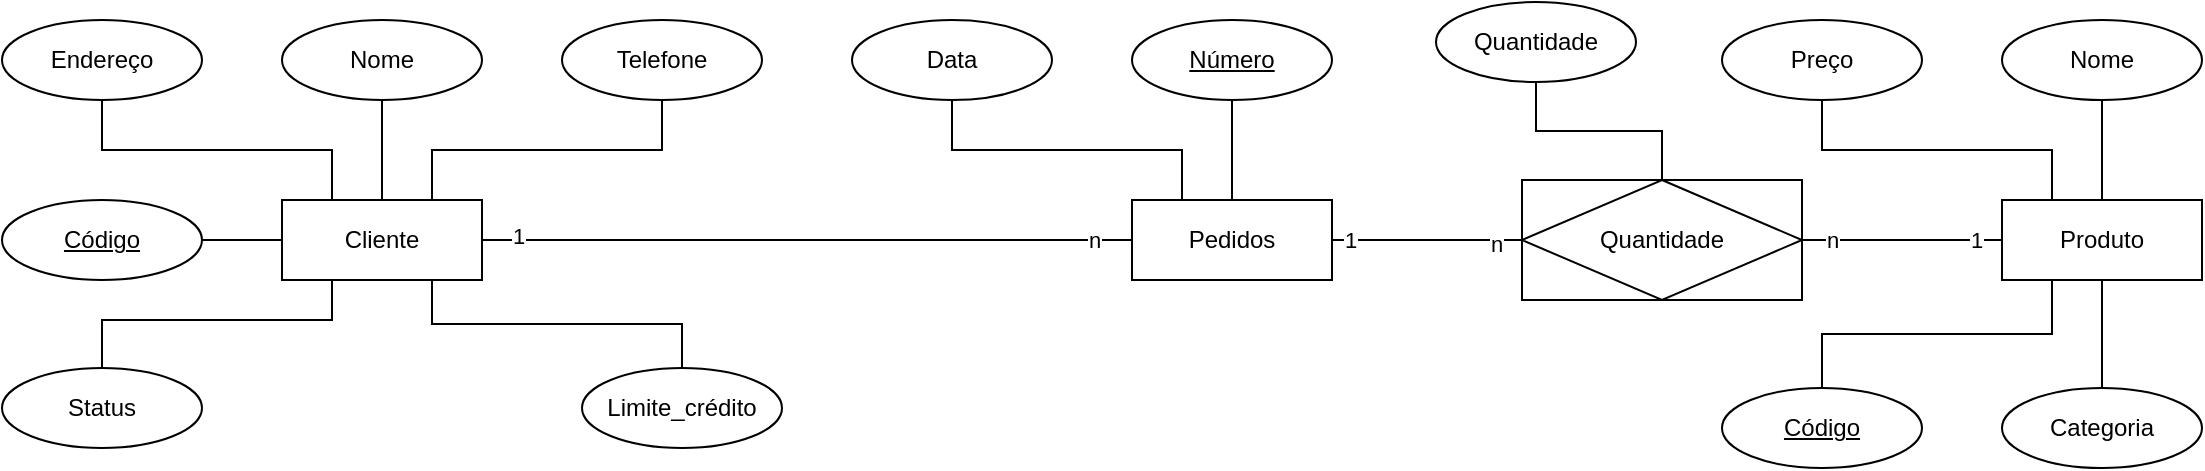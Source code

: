 <mxfile version="15.8.3" type="github">
  <diagram id="EmkjScnBPKMGXcVBKyCI" name="Page-1">
    <mxGraphModel dx="1447" dy="827" grid="0" gridSize="10" guides="1" tooltips="1" connect="1" arrows="1" fold="1" page="1" pageScale="1" pageWidth="1169" pageHeight="827" background="none" math="0" shadow="0">
      <root>
        <mxCell id="0" />
        <mxCell id="1" parent="0" />
        <mxCell id="2Pvz_bqnGeRoUUYmAPV5-11" style="edgeStyle=orthogonalEdgeStyle;rounded=0;orthogonalLoop=1;jettySize=auto;html=1;exitX=0.5;exitY=0;exitDx=0;exitDy=0;entryX=0.5;entryY=1;entryDx=0;entryDy=0;endArrow=none;endFill=0;" edge="1" parent="1" source="2Pvz_bqnGeRoUUYmAPV5-6" target="2Pvz_bqnGeRoUUYmAPV5-7">
          <mxGeometry relative="1" as="geometry" />
        </mxCell>
        <mxCell id="2Pvz_bqnGeRoUUYmAPV5-45" style="edgeStyle=orthogonalEdgeStyle;rounded=0;orthogonalLoop=1;jettySize=auto;html=1;exitX=0.5;exitY=1;exitDx=0;exitDy=0;entryX=0.5;entryY=0;entryDx=0;entryDy=0;endArrow=none;endFill=0;" edge="1" parent="1" source="2Pvz_bqnGeRoUUYmAPV5-6" target="2Pvz_bqnGeRoUUYmAPV5-9">
          <mxGeometry relative="1" as="geometry" />
        </mxCell>
        <mxCell id="2Pvz_bqnGeRoUUYmAPV5-46" style="edgeStyle=orthogonalEdgeStyle;rounded=0;orthogonalLoop=1;jettySize=auto;html=1;exitX=0.25;exitY=1;exitDx=0;exitDy=0;entryX=0.5;entryY=0;entryDx=0;entryDy=0;endArrow=none;endFill=0;" edge="1" parent="1" source="2Pvz_bqnGeRoUUYmAPV5-6" target="2Pvz_bqnGeRoUUYmAPV5-8">
          <mxGeometry relative="1" as="geometry" />
        </mxCell>
        <mxCell id="2Pvz_bqnGeRoUUYmAPV5-51" style="edgeStyle=orthogonalEdgeStyle;rounded=0;orthogonalLoop=1;jettySize=auto;html=1;exitX=0;exitY=0.5;exitDx=0;exitDy=0;entryX=1;entryY=0.5;entryDx=0;entryDy=0;endArrow=none;endFill=0;" edge="1" parent="1" source="2Pvz_bqnGeRoUUYmAPV5-6" target="2Pvz_bqnGeRoUUYmAPV5-44">
          <mxGeometry relative="1" as="geometry" />
        </mxCell>
        <mxCell id="2Pvz_bqnGeRoUUYmAPV5-55" value="1" style="edgeLabel;html=1;align=center;verticalAlign=middle;resizable=0;points=[];" vertex="1" connectable="0" parent="2Pvz_bqnGeRoUUYmAPV5-51">
          <mxGeometry x="-0.73" relative="1" as="geometry">
            <mxPoint as="offset" />
          </mxGeometry>
        </mxCell>
        <mxCell id="2Pvz_bqnGeRoUUYmAPV5-56" value="n" style="edgeLabel;html=1;align=center;verticalAlign=middle;resizable=0;points=[];" vertex="1" connectable="0" parent="2Pvz_bqnGeRoUUYmAPV5-51">
          <mxGeometry x="0.704" relative="1" as="geometry">
            <mxPoint as="offset" />
          </mxGeometry>
        </mxCell>
        <mxCell id="2Pvz_bqnGeRoUUYmAPV5-6" value="Produto" style="whiteSpace=wrap;html=1;align=center;" vertex="1" parent="1">
          <mxGeometry x="1040" y="490" width="100" height="40" as="geometry" />
        </mxCell>
        <mxCell id="2Pvz_bqnGeRoUUYmAPV5-7" value="Nome" style="ellipse;whiteSpace=wrap;html=1;align=center;" vertex="1" parent="1">
          <mxGeometry x="1040" y="400" width="100" height="40" as="geometry" />
        </mxCell>
        <mxCell id="2Pvz_bqnGeRoUUYmAPV5-8" value="Código" style="ellipse;whiteSpace=wrap;html=1;align=center;fontStyle=4;" vertex="1" parent="1">
          <mxGeometry x="900" y="584" width="100" height="40" as="geometry" />
        </mxCell>
        <mxCell id="2Pvz_bqnGeRoUUYmAPV5-9" value="Categoria" style="ellipse;whiteSpace=wrap;html=1;align=center;" vertex="1" parent="1">
          <mxGeometry x="1040" y="584" width="100" height="40" as="geometry" />
        </mxCell>
        <mxCell id="2Pvz_bqnGeRoUUYmAPV5-16" style="edgeStyle=orthogonalEdgeStyle;rounded=0;orthogonalLoop=1;jettySize=auto;html=1;exitX=0.5;exitY=1;exitDx=0;exitDy=0;entryX=0.25;entryY=0;entryDx=0;entryDy=0;endArrow=none;endFill=0;" edge="1" parent="1" source="2Pvz_bqnGeRoUUYmAPV5-10" target="2Pvz_bqnGeRoUUYmAPV5-6">
          <mxGeometry relative="1" as="geometry" />
        </mxCell>
        <mxCell id="2Pvz_bqnGeRoUUYmAPV5-10" value="Preço" style="ellipse;whiteSpace=wrap;html=1;align=center;" vertex="1" parent="1">
          <mxGeometry x="900" y="400" width="100" height="40" as="geometry" />
        </mxCell>
        <mxCell id="2Pvz_bqnGeRoUUYmAPV5-18" style="edgeStyle=orthogonalEdgeStyle;rounded=0;orthogonalLoop=1;jettySize=auto;html=1;exitX=0.5;exitY=0;exitDx=0;exitDy=0;entryX=0.5;entryY=1;entryDx=0;entryDy=0;endArrow=none;endFill=0;" edge="1" parent="1" source="2Pvz_bqnGeRoUUYmAPV5-21" target="2Pvz_bqnGeRoUUYmAPV5-22">
          <mxGeometry relative="1" as="geometry" />
        </mxCell>
        <mxCell id="2Pvz_bqnGeRoUUYmAPV5-19" style="edgeStyle=orthogonalEdgeStyle;rounded=0;orthogonalLoop=1;jettySize=auto;html=1;exitX=0;exitY=0.5;exitDx=0;exitDy=0;entryX=1;entryY=0.5;entryDx=0;entryDy=0;endArrow=none;endFill=0;" edge="1" parent="1" source="2Pvz_bqnGeRoUUYmAPV5-21" target="2Pvz_bqnGeRoUUYmAPV5-23">
          <mxGeometry relative="1" as="geometry" />
        </mxCell>
        <mxCell id="2Pvz_bqnGeRoUUYmAPV5-20" style="edgeStyle=orthogonalEdgeStyle;rounded=0;orthogonalLoop=1;jettySize=auto;html=1;exitX=0.25;exitY=1;exitDx=0;exitDy=0;entryX=0.5;entryY=0;entryDx=0;entryDy=0;endArrow=none;endFill=0;" edge="1" parent="1" source="2Pvz_bqnGeRoUUYmAPV5-21" target="2Pvz_bqnGeRoUUYmAPV5-24">
          <mxGeometry relative="1" as="geometry">
            <Array as="points">
              <mxPoint x="205" y="550" />
              <mxPoint x="90" y="550" />
            </Array>
          </mxGeometry>
        </mxCell>
        <mxCell id="2Pvz_bqnGeRoUUYmAPV5-32" style="edgeStyle=orthogonalEdgeStyle;rounded=0;orthogonalLoop=1;jettySize=auto;html=1;exitX=0.75;exitY=1;exitDx=0;exitDy=0;entryX=0.5;entryY=0;entryDx=0;entryDy=0;endArrow=none;endFill=0;" edge="1" parent="1" source="2Pvz_bqnGeRoUUYmAPV5-21" target="2Pvz_bqnGeRoUUYmAPV5-30">
          <mxGeometry relative="1" as="geometry" />
        </mxCell>
        <mxCell id="2Pvz_bqnGeRoUUYmAPV5-47" style="edgeStyle=orthogonalEdgeStyle;rounded=0;orthogonalLoop=1;jettySize=auto;html=1;exitX=0.75;exitY=0;exitDx=0;exitDy=0;endArrow=none;endFill=0;" edge="1" parent="1" source="2Pvz_bqnGeRoUUYmAPV5-21" target="2Pvz_bqnGeRoUUYmAPV5-27">
          <mxGeometry relative="1" as="geometry" />
        </mxCell>
        <mxCell id="2Pvz_bqnGeRoUUYmAPV5-21" value="Cliente" style="whiteSpace=wrap;html=1;align=center;" vertex="1" parent="1">
          <mxGeometry x="180" y="490" width="100" height="40" as="geometry" />
        </mxCell>
        <mxCell id="2Pvz_bqnGeRoUUYmAPV5-22" value="Nome" style="ellipse;whiteSpace=wrap;html=1;align=center;" vertex="1" parent="1">
          <mxGeometry x="180" y="400" width="100" height="40" as="geometry" />
        </mxCell>
        <mxCell id="2Pvz_bqnGeRoUUYmAPV5-23" value="Código" style="ellipse;whiteSpace=wrap;html=1;align=center;fontStyle=4;" vertex="1" parent="1">
          <mxGeometry x="40" y="490" width="100" height="40" as="geometry" />
        </mxCell>
        <mxCell id="2Pvz_bqnGeRoUUYmAPV5-24" value="Status" style="ellipse;whiteSpace=wrap;html=1;align=center;" vertex="1" parent="1">
          <mxGeometry x="40" y="574" width="100" height="40" as="geometry" />
        </mxCell>
        <mxCell id="2Pvz_bqnGeRoUUYmAPV5-25" style="edgeStyle=orthogonalEdgeStyle;rounded=0;orthogonalLoop=1;jettySize=auto;html=1;exitX=0.5;exitY=1;exitDx=0;exitDy=0;entryX=0.25;entryY=0;entryDx=0;entryDy=0;endArrow=none;endFill=0;" edge="1" parent="1" source="2Pvz_bqnGeRoUUYmAPV5-26" target="2Pvz_bqnGeRoUUYmAPV5-21">
          <mxGeometry relative="1" as="geometry" />
        </mxCell>
        <mxCell id="2Pvz_bqnGeRoUUYmAPV5-26" value="Endereço" style="ellipse;whiteSpace=wrap;html=1;align=center;" vertex="1" parent="1">
          <mxGeometry x="40" y="400" width="100" height="40" as="geometry" />
        </mxCell>
        <mxCell id="2Pvz_bqnGeRoUUYmAPV5-27" value="Telefone" style="ellipse;whiteSpace=wrap;html=1;align=center;" vertex="1" parent="1">
          <mxGeometry x="320" y="400" width="100" height="40" as="geometry" />
        </mxCell>
        <mxCell id="2Pvz_bqnGeRoUUYmAPV5-30" value="Limite_crédito" style="ellipse;whiteSpace=wrap;html=1;align=center;" vertex="1" parent="1">
          <mxGeometry x="330" y="574" width="100" height="40" as="geometry" />
        </mxCell>
        <mxCell id="2Pvz_bqnGeRoUUYmAPV5-48" style="edgeStyle=orthogonalEdgeStyle;rounded=0;orthogonalLoop=1;jettySize=auto;html=1;exitX=0;exitY=0.5;exitDx=0;exitDy=0;entryX=1;entryY=0.5;entryDx=0;entryDy=0;endArrow=none;endFill=0;" edge="1" parent="1" source="2Pvz_bqnGeRoUUYmAPV5-36" target="2Pvz_bqnGeRoUUYmAPV5-21">
          <mxGeometry relative="1" as="geometry" />
        </mxCell>
        <mxCell id="2Pvz_bqnGeRoUUYmAPV5-49" value="1" style="edgeLabel;html=1;align=center;verticalAlign=middle;resizable=0;points=[];" vertex="1" connectable="0" parent="2Pvz_bqnGeRoUUYmAPV5-48">
          <mxGeometry x="0.89" y="-2" relative="1" as="geometry">
            <mxPoint as="offset" />
          </mxGeometry>
        </mxCell>
        <mxCell id="2Pvz_bqnGeRoUUYmAPV5-50" value="n" style="edgeLabel;html=1;align=center;verticalAlign=middle;resizable=0;points=[];" vertex="1" connectable="0" parent="2Pvz_bqnGeRoUUYmAPV5-48">
          <mxGeometry x="-0.883" relative="1" as="geometry">
            <mxPoint as="offset" />
          </mxGeometry>
        </mxCell>
        <mxCell id="2Pvz_bqnGeRoUUYmAPV5-36" value="Pedidos" style="whiteSpace=wrap;html=1;align=center;" vertex="1" parent="1">
          <mxGeometry x="605" y="490" width="100" height="40" as="geometry" />
        </mxCell>
        <mxCell id="2Pvz_bqnGeRoUUYmAPV5-43" style="edgeStyle=orthogonalEdgeStyle;rounded=0;orthogonalLoop=1;jettySize=auto;html=1;exitX=0.5;exitY=1;exitDx=0;exitDy=0;entryX=0.5;entryY=0;entryDx=0;entryDy=0;endArrow=none;endFill=0;" edge="1" parent="1" source="2Pvz_bqnGeRoUUYmAPV5-38" target="2Pvz_bqnGeRoUUYmAPV5-36">
          <mxGeometry relative="1" as="geometry" />
        </mxCell>
        <mxCell id="2Pvz_bqnGeRoUUYmAPV5-38" value="Número" style="ellipse;whiteSpace=wrap;html=1;align=center;fontStyle=4;" vertex="1" parent="1">
          <mxGeometry x="605" y="400" width="100" height="40" as="geometry" />
        </mxCell>
        <mxCell id="2Pvz_bqnGeRoUUYmAPV5-40" style="edgeStyle=orthogonalEdgeStyle;rounded=0;orthogonalLoop=1;jettySize=auto;html=1;exitX=0.5;exitY=1;exitDx=0;exitDy=0;entryX=0.25;entryY=0;entryDx=0;entryDy=0;endArrow=none;endFill=0;" edge="1" parent="1" source="2Pvz_bqnGeRoUUYmAPV5-41" target="2Pvz_bqnGeRoUUYmAPV5-36">
          <mxGeometry relative="1" as="geometry" />
        </mxCell>
        <mxCell id="2Pvz_bqnGeRoUUYmAPV5-41" value="Data" style="ellipse;whiteSpace=wrap;html=1;align=center;" vertex="1" parent="1">
          <mxGeometry x="465" y="400" width="100" height="40" as="geometry" />
        </mxCell>
        <mxCell id="2Pvz_bqnGeRoUUYmAPV5-52" style="edgeStyle=orthogonalEdgeStyle;rounded=0;orthogonalLoop=1;jettySize=auto;html=1;exitX=0;exitY=0.5;exitDx=0;exitDy=0;entryX=1;entryY=0.5;entryDx=0;entryDy=0;endArrow=none;endFill=0;" edge="1" parent="1" source="2Pvz_bqnGeRoUUYmAPV5-44" target="2Pvz_bqnGeRoUUYmAPV5-36">
          <mxGeometry relative="1" as="geometry" />
        </mxCell>
        <mxCell id="2Pvz_bqnGeRoUUYmAPV5-53" value="1" style="edgeLabel;html=1;align=center;verticalAlign=middle;resizable=0;points=[];" vertex="1" connectable="0" parent="2Pvz_bqnGeRoUUYmAPV5-52">
          <mxGeometry x="0.818" relative="1" as="geometry">
            <mxPoint as="offset" />
          </mxGeometry>
        </mxCell>
        <mxCell id="2Pvz_bqnGeRoUUYmAPV5-54" value="n" style="edgeLabel;html=1;align=center;verticalAlign=middle;resizable=0;points=[];" vertex="1" connectable="0" parent="2Pvz_bqnGeRoUUYmAPV5-52">
          <mxGeometry x="-0.726" y="2" relative="1" as="geometry">
            <mxPoint as="offset" />
          </mxGeometry>
        </mxCell>
        <mxCell id="2Pvz_bqnGeRoUUYmAPV5-59" style="edgeStyle=orthogonalEdgeStyle;rounded=0;orthogonalLoop=1;jettySize=auto;html=1;exitX=0.5;exitY=0;exitDx=0;exitDy=0;entryX=0.5;entryY=1;entryDx=0;entryDy=0;endArrow=none;endFill=0;" edge="1" parent="1" source="2Pvz_bqnGeRoUUYmAPV5-44" target="2Pvz_bqnGeRoUUYmAPV5-58">
          <mxGeometry relative="1" as="geometry" />
        </mxCell>
        <mxCell id="2Pvz_bqnGeRoUUYmAPV5-44" value="Quantidade" style="shape=associativeEntity;whiteSpace=wrap;html=1;align=center;" vertex="1" parent="1">
          <mxGeometry x="800" y="480" width="140" height="60" as="geometry" />
        </mxCell>
        <mxCell id="2Pvz_bqnGeRoUUYmAPV5-58" value="Quantidade" style="ellipse;whiteSpace=wrap;html=1;align=center;" vertex="1" parent="1">
          <mxGeometry x="757" y="391" width="100" height="40" as="geometry" />
        </mxCell>
      </root>
    </mxGraphModel>
  </diagram>
</mxfile>
